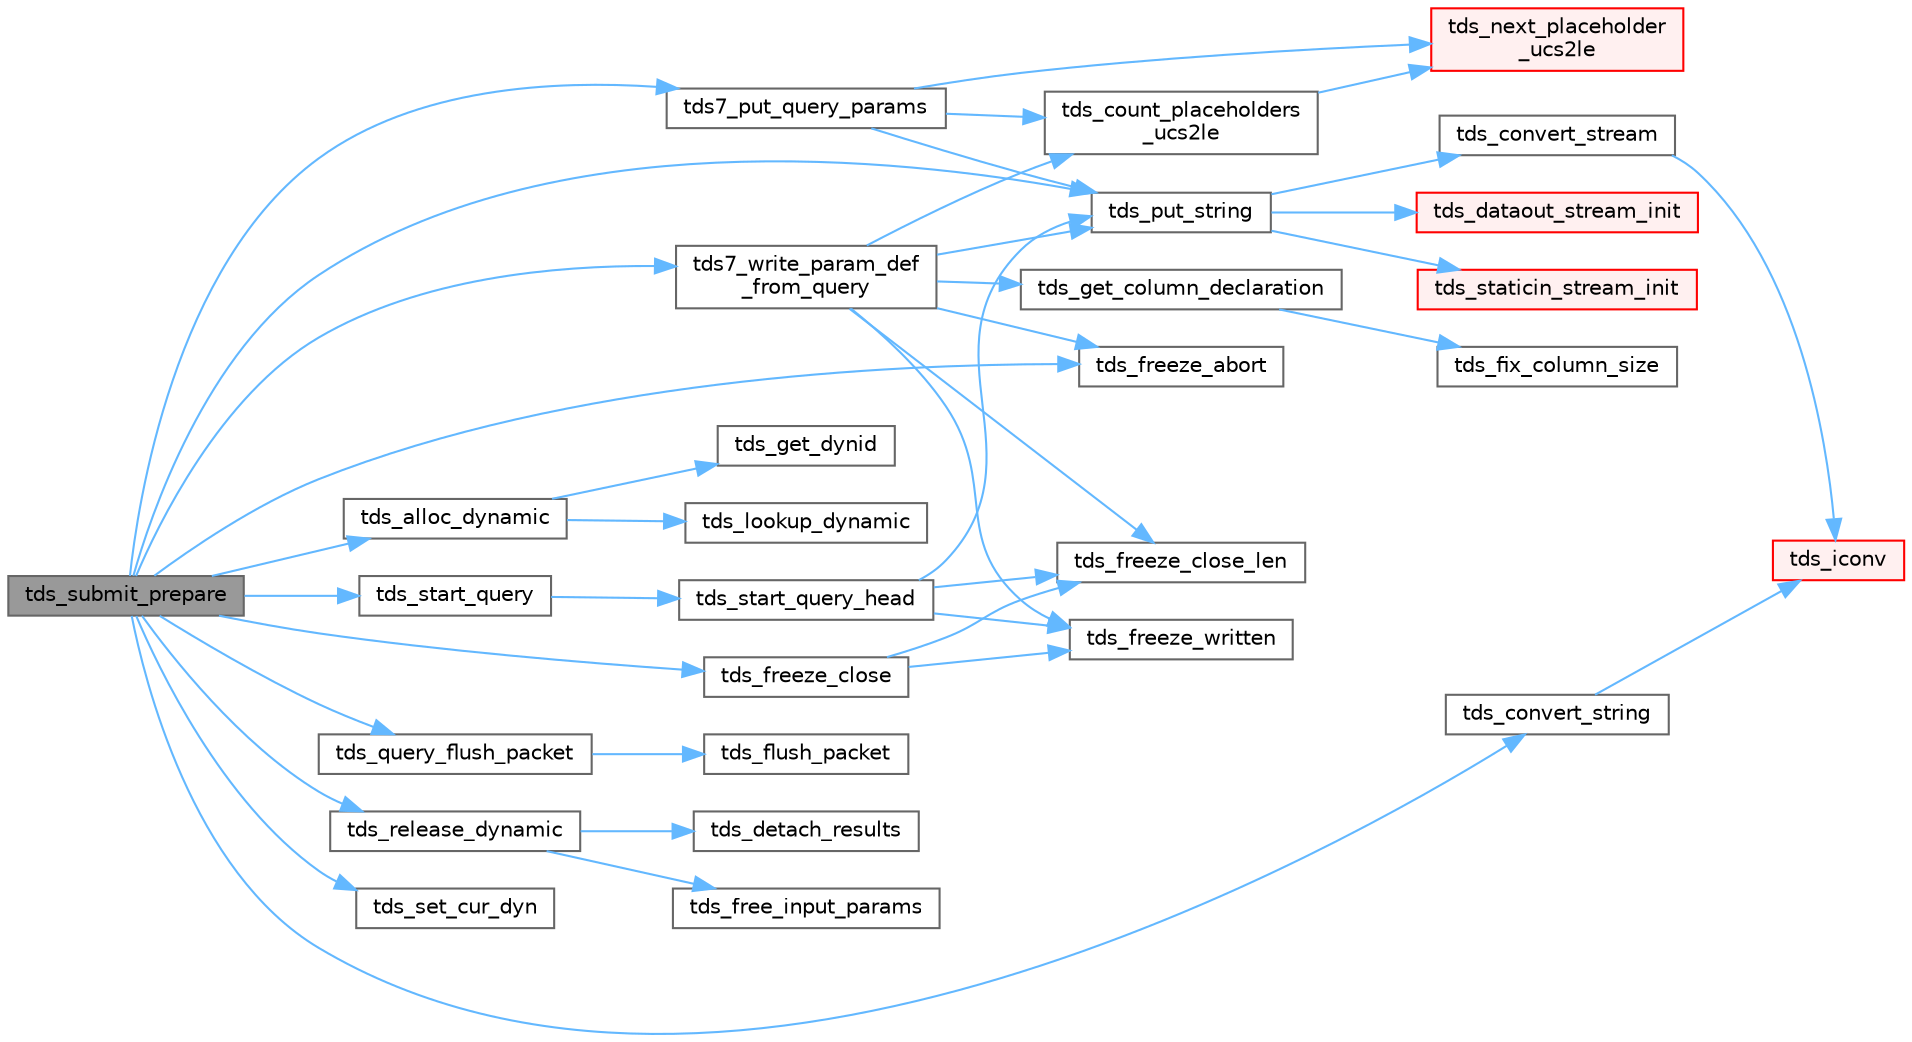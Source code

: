 digraph "tds_submit_prepare"
{
 // LATEX_PDF_SIZE
  bgcolor="transparent";
  edge [fontname=Helvetica,fontsize=10,labelfontname=Helvetica,labelfontsize=10];
  node [fontname=Helvetica,fontsize=10,shape=box,height=0.2,width=0.4];
  rankdir="LR";
  Node1 [id="Node000001",label="tds_submit_prepare",height=0.2,width=0.4,color="gray40", fillcolor="grey60", style="filled", fontcolor="black",tooltip="Creates a temporary stored procedure in the server."];
  Node1 -> Node2 [id="edge1_Node000001_Node000002",color="steelblue1",style="solid",tooltip=" "];
  Node2 [id="Node000002",label="tds7_put_query_params",height=0.2,width=0.4,color="grey40", fillcolor="white", style="filled",URL="$a00578.html#ga6e42b4a1d1d3898229ea2fe4afc2ecec",tooltip="Output params types and query (required by sp_prepare/sp_executesql/sp_prepexec)"];
  Node2 -> Node3 [id="edge2_Node000002_Node000003",color="steelblue1",style="solid",tooltip=" "];
  Node3 [id="Node000003",label="tds_count_placeholders\l_ucs2le",height=0.2,width=0.4,color="grey40", fillcolor="white", style="filled",URL="$a00578.html#ga0cd19215e9169ea299a6c9cbf5b2fb60",tooltip="Count the number of placeholders ('?') in a query."];
  Node3 -> Node4 [id="edge3_Node000003_Node000004",color="steelblue1",style="solid",tooltip=" "];
  Node4 [id="Node000004",label="tds_next_placeholder\l_ucs2le",height=0.2,width=0.4,color="red", fillcolor="#FFF0F0", style="filled",URL="$a00578.html#gaaa97f8535a2babe642024a0744d271d5",tooltip="Found the next placeholder (? or @param) in a string."];
  Node2 -> Node4 [id="edge4_Node000002_Node000004",color="steelblue1",style="solid",tooltip=" "];
  Node2 -> Node7 [id="edge5_Node000002_Node000007",color="steelblue1",style="solid",tooltip=" "];
  Node7 [id="Node000007",label="tds_put_string",height=0.2,width=0.4,color="grey40", fillcolor="white", style="filled",URL="$a00579.html#ga1fcaf8d488cc1390f106ce3ad0bf37b4",tooltip="Output a string to wire automatic translate string to unicode if needed."];
  Node7 -> Node8 [id="edge6_Node000007_Node000008",color="steelblue1",style="solid",tooltip=" "];
  Node8 [id="Node000008",label="tds_convert_stream",height=0.2,width=0.4,color="grey40", fillcolor="white", style="filled",URL="$a01467.html#a9d8eb43a81ff58ab423dce0ce95b9564",tooltip="Reads and writes from a stream converting characters."];
  Node8 -> Node9 [id="edge7_Node000008_Node000009",color="steelblue1",style="solid",tooltip=" "];
  Node9 [id="Node000009",label="tds_iconv",height=0.2,width=0.4,color="red", fillcolor="#FFF0F0", style="filled",URL="$a00576.html#ga87db49044919f1bc84c0ff5e9ab00304",tooltip="Wrapper around iconv(3)."];
  Node7 -> Node12 [id="edge8_Node000007_Node000012",color="steelblue1",style="solid",tooltip=" "];
  Node12 [id="Node000012",label="tds_dataout_stream_init",height=0.2,width=0.4,color="red", fillcolor="#FFF0F0", style="filled",URL="$a01467.html#aa038a9125979f8f0915dbd53cbf27e5a",tooltip="Initialize a data output stream."];
  Node7 -> Node14 [id="edge9_Node000007_Node000014",color="steelblue1",style="solid",tooltip=" "];
  Node14 [id="Node000014",label="tds_staticin_stream_init",height=0.2,width=0.4,color="red", fillcolor="#FFF0F0", style="filled",URL="$a01467.html#aa9e1e45f0305622dd6aed9f8fe158581",tooltip="Initialize an input stream for read from a static allocated buffer."];
  Node1 -> Node16 [id="edge10_Node000001_Node000016",color="steelblue1",style="solid",tooltip=" "];
  Node16 [id="Node000016",label="tds7_write_param_def\l_from_query",height=0.2,width=0.4,color="grey40", fillcolor="white", style="filled",URL="$a00578.html#ga24345856c16b15aa3e84459c2f551320",tooltip="Write string with parameters definition, useful for TDS7+."];
  Node16 -> Node3 [id="edge11_Node000016_Node000003",color="steelblue1",style="solid",tooltip=" "];
  Node16 -> Node17 [id="edge12_Node000016_Node000017",color="steelblue1",style="solid",tooltip=" "];
  Node17 [id="Node000017",label="tds_freeze_abort",height=0.2,width=0.4,color="grey40", fillcolor="white", style="filled",URL="$a00579.html#ga7274d9c5dc75c58bb7d1f1c29e03a73e",tooltip="Discard all data written after the freeze."];
  Node16 -> Node18 [id="edge13_Node000016_Node000018",color="steelblue1",style="solid",tooltip=" "];
  Node18 [id="Node000018",label="tds_freeze_close_len",height=0.2,width=0.4,color="grey40", fillcolor="white", style="filled",URL="$a00579.html#ga2660b893ae2bf36fe1b63b354e748bad",tooltip="Stop keeping data for this specific freeze."];
  Node16 -> Node19 [id="edge14_Node000016_Node000019",color="steelblue1",style="solid",tooltip=" "];
  Node19 [id="Node000019",label="tds_freeze_written",height=0.2,width=0.4,color="grey40", fillcolor="white", style="filled",URL="$a00579.html#ga528cc96da09c11bc2930daae64e33e83",tooltip="Compute how many bytes has been written from freeze."];
  Node16 -> Node20 [id="edge15_Node000016_Node000020",color="steelblue1",style="solid",tooltip=" "];
  Node20 [id="Node000020",label="tds_get_column_declaration",height=0.2,width=0.4,color="grey40", fillcolor="white", style="filled",URL="$a00578.html#ga50d62edeb2a432e2dc668263f3f958ff",tooltip="Return declaration for column (like \"varchar(20)\")."];
  Node20 -> Node21 [id="edge16_Node000020_Node000021",color="steelblue1",style="solid",tooltip=" "];
  Node21 [id="Node000021",label="tds_fix_column_size",height=0.2,width=0.4,color="grey40", fillcolor="white", style="filled",URL="$a00578.html#ga440f0f469afad1eac4c008979873ccdd",tooltip="Get column size for wire."];
  Node16 -> Node7 [id="edge17_Node000016_Node000007",color="steelblue1",style="solid",tooltip=" "];
  Node1 -> Node22 [id="edge18_Node000001_Node000022",color="steelblue1",style="solid",tooltip=" "];
  Node22 [id="Node000022",label="tds_alloc_dynamic",height=0.2,width=0.4,color="grey40", fillcolor="white", style="filled",URL="$a00577.html#ga69559de43b47f4a9e2eecc7a56527444",tooltip="Allocate a dynamic statement."];
  Node22 -> Node23 [id="edge19_Node000022_Node000023",color="steelblue1",style="solid",tooltip=" "];
  Node23 [id="Node000023",label="tds_get_dynid",height=0.2,width=0.4,color="grey40", fillcolor="white", style="filled",URL="$a00577.html#ga93503e64091b51add0801abebe22abf4",tooltip="Get an id for dynamic query based on TDS information."];
  Node22 -> Node24 [id="edge20_Node000022_Node000024",color="steelblue1",style="solid",tooltip=" "];
  Node24 [id="Node000024",label="tds_lookup_dynamic",height=0.2,width=0.4,color="grey40", fillcolor="white", style="filled",URL="$a00580.html#ga4a45cadd06ae1b886459dcc1f8e482c6",tooltip="Finds a dynamic given string id."];
  Node1 -> Node25 [id="edge21_Node000001_Node000025",color="steelblue1",style="solid",tooltip=" "];
  Node25 [id="Node000025",label="tds_convert_string",height=0.2,width=0.4,color="grey40", fillcolor="white", style="filled",URL="$a00578.html#gad5b76c688898b86984d09628f030d01c",tooltip="Convert a string in an allocated buffer."];
  Node25 -> Node9 [id="edge22_Node000025_Node000009",color="steelblue1",style="solid",tooltip=" "];
  Node1 -> Node17 [id="edge23_Node000001_Node000017",color="steelblue1",style="solid",tooltip=" "];
  Node1 -> Node26 [id="edge24_Node000001_Node000026",color="steelblue1",style="solid",tooltip=" "];
  Node26 [id="Node000026",label="tds_freeze_close",height=0.2,width=0.4,color="grey40", fillcolor="white", style="filled",URL="$a00579.html#ga633f62fb8e5310abfa42c02fba9c6500",tooltip="Stop keeping data for this specific freeze."];
  Node26 -> Node18 [id="edge25_Node000026_Node000018",color="steelblue1",style="solid",tooltip=" "];
  Node26 -> Node19 [id="edge26_Node000026_Node000019",color="steelblue1",style="solid",tooltip=" "];
  Node1 -> Node7 [id="edge27_Node000001_Node000007",color="steelblue1",style="solid",tooltip=" "];
  Node1 -> Node27 [id="edge28_Node000001_Node000027",color="steelblue1",style="solid",tooltip=" "];
  Node27 [id="Node000027",label="tds_query_flush_packet",height=0.2,width=0.4,color="grey40", fillcolor="white", style="filled",URL="$a00578.html#gada27f4cfce925240ad33b71b63ca692d",tooltip="Flush query packet."];
  Node27 -> Node28 [id="edge29_Node000027_Node000028",color="steelblue1",style="solid",tooltip=" "];
  Node28 [id="Node000028",label="tds_flush_packet",height=0.2,width=0.4,color="grey40", fillcolor="white", style="filled",URL="$a00579.html#ga5feb53554e8917a81bbbc332163a61fb",tooltip="Flush packet to server."];
  Node1 -> Node29 [id="edge30_Node000001_Node000029",color="steelblue1",style="solid",tooltip=" "];
  Node29 [id="Node000029",label="tds_release_dynamic",height=0.2,width=0.4,color="grey40", fillcolor="white", style="filled",URL="$a00577.html#gabf2fdb0def5388508602ee7dd2f49506",tooltip="Frees dynamic statement."];
  Node29 -> Node30 [id="edge31_Node000029_Node000030",color="steelblue1",style="solid",tooltip=" "];
  Node30 [id="Node000030",label="tds_detach_results",height=0.2,width=0.4,color="grey40", fillcolor="white", style="filled",URL="$a00577.html#ga1d60bf443e274797b1d1a9e7418ab962",tooltip="Detach result info from it current socket."];
  Node29 -> Node31 [id="edge32_Node000029_Node000031",color="steelblue1",style="solid",tooltip=" "];
  Node31 [id="Node000031",label="tds_free_input_params",height=0.2,width=0.4,color="grey40", fillcolor="white", style="filled",URL="$a00577.html#gabdc5fee73b22345c02ab894e49ad7f95",tooltip="Frees all allocated input parameters of a dynamic statement."];
  Node1 -> Node32 [id="edge33_Node000001_Node000032",color="steelblue1",style="solid",tooltip=" "];
  Node32 [id="Node000032",label="tds_set_cur_dyn",height=0.2,width=0.4,color="grey40", fillcolor="white", style="filled",URL="$a00578.html#gae8b7db85af16701fc0604eb117cbd4e4",tooltip="Set current dynamic."];
  Node1 -> Node33 [id="edge34_Node000001_Node000033",color="steelblue1",style="solid",tooltip=" "];
  Node33 [id="Node000033",label="tds_start_query",height=0.2,width=0.4,color="grey40", fillcolor="white", style="filled",URL="$a00578.html#ga0da385231bfa3dc49377e1fb2bea2c07",tooltip="Start query packet of a given type."];
  Node33 -> Node34 [id="edge35_Node000033_Node000034",color="steelblue1",style="solid",tooltip=" "];
  Node34 [id="Node000034",label="tds_start_query_head",height=0.2,width=0.4,color="grey40", fillcolor="white", style="filled",URL="$a00578.html#ga9ad2e6defce530a8778791cce0166ccd",tooltip="Start query packet of a given type."];
  Node34 -> Node18 [id="edge36_Node000034_Node000018",color="steelblue1",style="solid",tooltip=" "];
  Node34 -> Node19 [id="edge37_Node000034_Node000019",color="steelblue1",style="solid",tooltip=" "];
  Node34 -> Node7 [id="edge38_Node000034_Node000007",color="steelblue1",style="solid",tooltip=" "];
}
